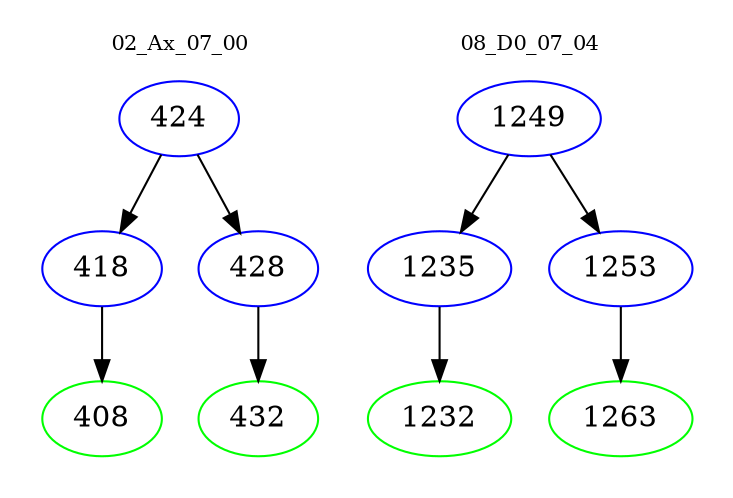 digraph{
subgraph cluster_0 {
color = white
label = "02_Ax_07_00";
fontsize=10;
T0_424 [label="424", color="blue"]
T0_424 -> T0_418 [color="black"]
T0_418 [label="418", color="blue"]
T0_418 -> T0_408 [color="black"]
T0_408 [label="408", color="green"]
T0_424 -> T0_428 [color="black"]
T0_428 [label="428", color="blue"]
T0_428 -> T0_432 [color="black"]
T0_432 [label="432", color="green"]
}
subgraph cluster_1 {
color = white
label = "08_D0_07_04";
fontsize=10;
T1_1249 [label="1249", color="blue"]
T1_1249 -> T1_1235 [color="black"]
T1_1235 [label="1235", color="blue"]
T1_1235 -> T1_1232 [color="black"]
T1_1232 [label="1232", color="green"]
T1_1249 -> T1_1253 [color="black"]
T1_1253 [label="1253", color="blue"]
T1_1253 -> T1_1263 [color="black"]
T1_1263 [label="1263", color="green"]
}
}
